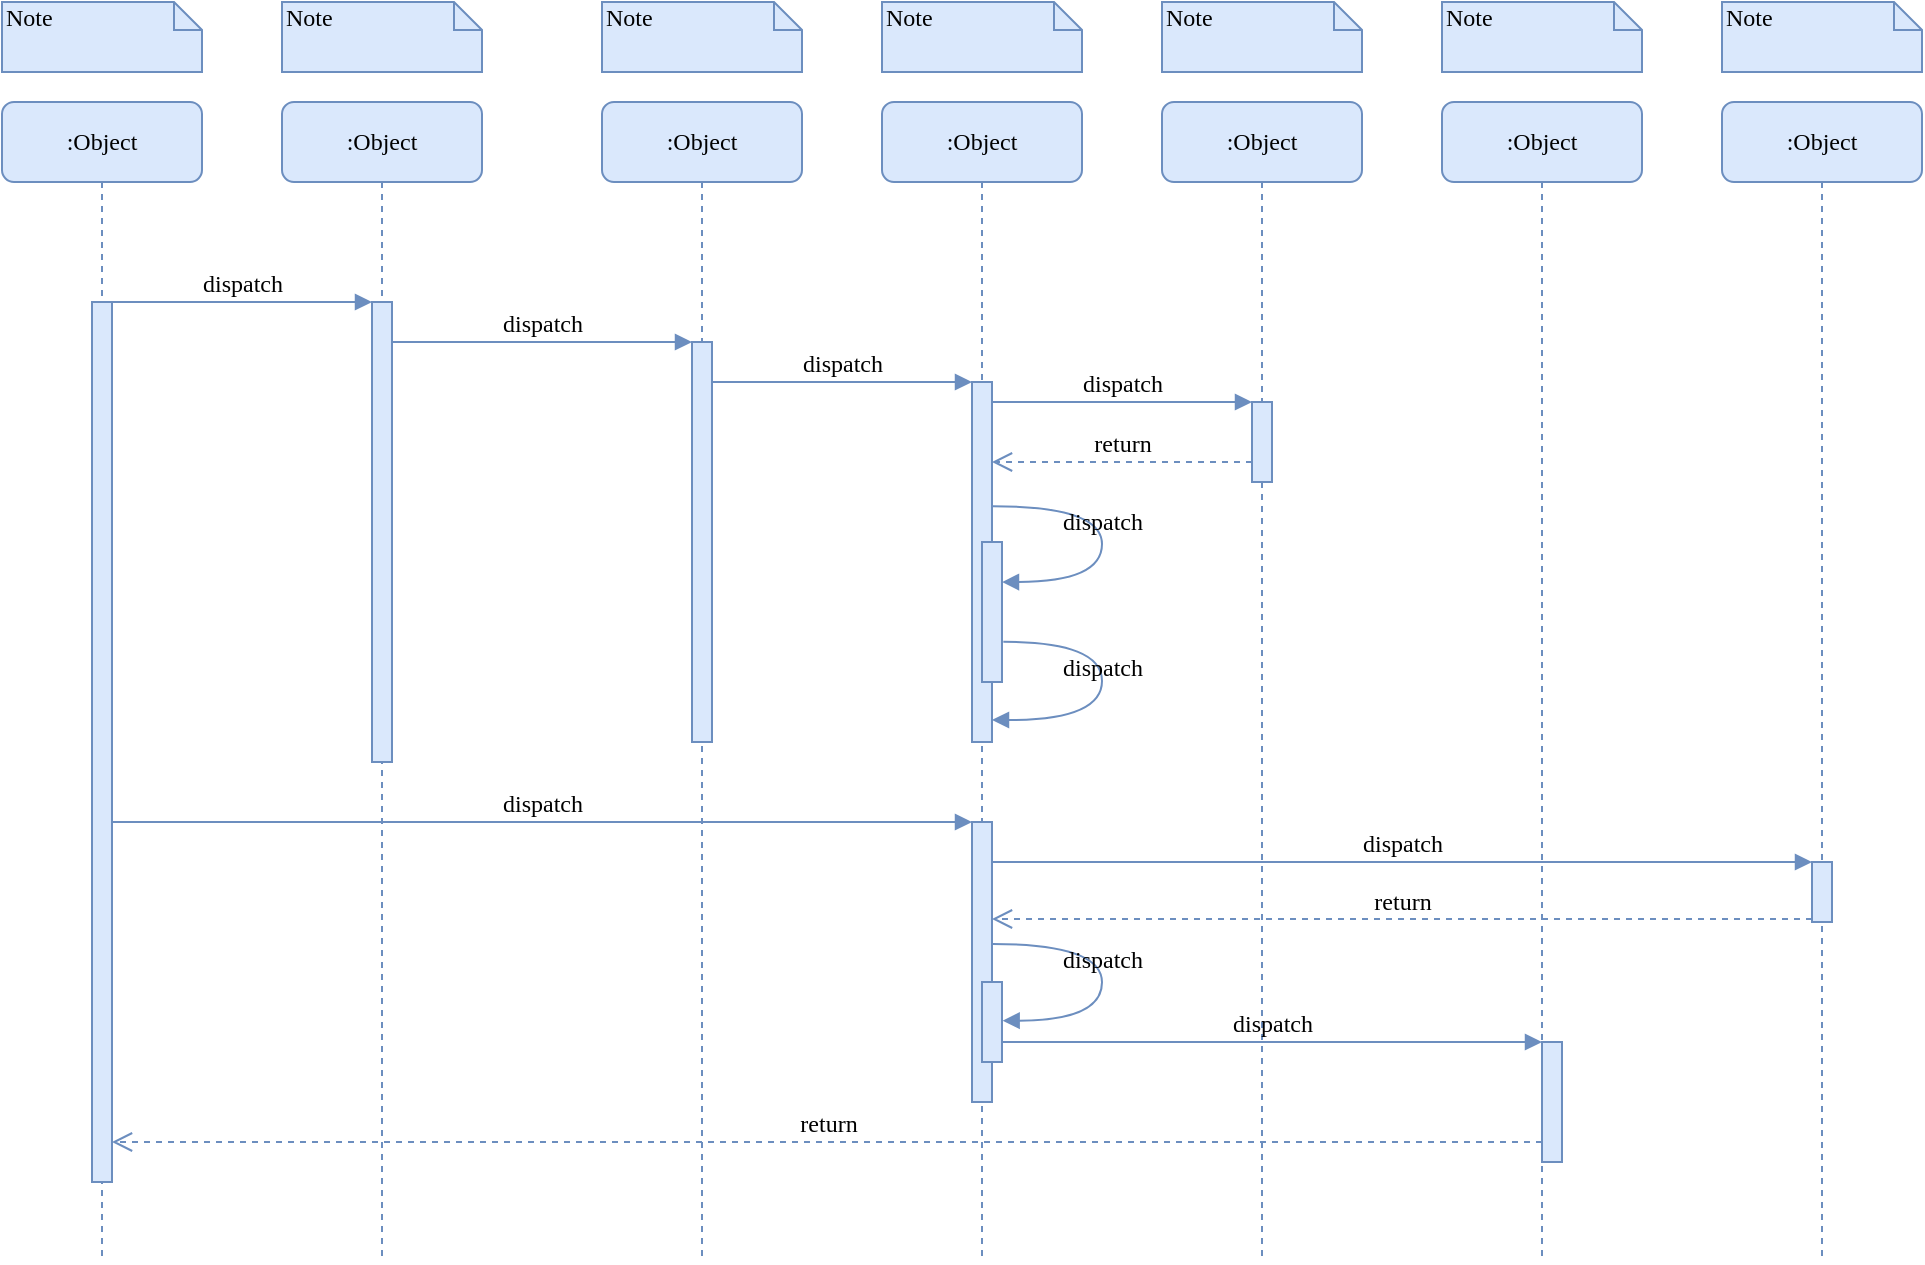 <mxfile version="14.6.13" type="github" pages="6">
  <diagram name="Plantilla" id="13e1069c-82ec-6db2-03f1-153e76fe0fe0">
    <mxGraphModel dx="1278" dy="547" grid="1" gridSize="10" guides="1" tooltips="1" connect="1" arrows="1" fold="1" page="1" pageScale="1" pageWidth="1100" pageHeight="850" background="#ffffff" math="0" shadow="0">
      <root>
        <mxCell id="0" />
        <mxCell id="1" parent="0" />
        <mxCell id="7baba1c4bc27f4b0-2" value=":Object" style="shape=umlLifeline;perimeter=lifelinePerimeter;whiteSpace=wrap;html=1;container=1;collapsible=0;recursiveResize=0;outlineConnect=0;rounded=1;shadow=0;comic=0;labelBackgroundColor=none;strokeWidth=1;fontFamily=Verdana;fontSize=12;align=center;fillColor=#dae8fc;strokeColor=#6c8ebf;" parent="1" vertex="1">
          <mxGeometry x="240" y="80" width="100" height="580" as="geometry" />
        </mxCell>
        <mxCell id="7baba1c4bc27f4b0-10" value="" style="html=1;points=[];perimeter=orthogonalPerimeter;rounded=0;shadow=0;comic=0;labelBackgroundColor=none;strokeWidth=1;fontFamily=Verdana;fontSize=12;align=center;fillColor=#dae8fc;strokeColor=#6c8ebf;" parent="7baba1c4bc27f4b0-2" vertex="1">
          <mxGeometry x="45" y="100" width="10" height="230" as="geometry" />
        </mxCell>
        <mxCell id="7baba1c4bc27f4b0-3" value=":Object" style="shape=umlLifeline;perimeter=lifelinePerimeter;whiteSpace=wrap;html=1;container=1;collapsible=0;recursiveResize=0;outlineConnect=0;rounded=1;shadow=0;comic=0;labelBackgroundColor=none;strokeWidth=1;fontFamily=Verdana;fontSize=12;align=center;fillColor=#dae8fc;strokeColor=#6c8ebf;" parent="1" vertex="1">
          <mxGeometry x="400" y="80" width="100" height="580" as="geometry" />
        </mxCell>
        <mxCell id="7baba1c4bc27f4b0-13" value="" style="html=1;points=[];perimeter=orthogonalPerimeter;rounded=0;shadow=0;comic=0;labelBackgroundColor=none;strokeWidth=1;fontFamily=Verdana;fontSize=12;align=center;fillColor=#dae8fc;strokeColor=#6c8ebf;" parent="7baba1c4bc27f4b0-3" vertex="1">
          <mxGeometry x="45" y="120" width="10" height="200" as="geometry" />
        </mxCell>
        <mxCell id="7baba1c4bc27f4b0-4" value=":Object" style="shape=umlLifeline;perimeter=lifelinePerimeter;whiteSpace=wrap;html=1;container=1;collapsible=0;recursiveResize=0;outlineConnect=0;rounded=1;shadow=0;comic=0;labelBackgroundColor=none;strokeWidth=1;fontFamily=Verdana;fontSize=12;align=center;fillColor=#dae8fc;strokeColor=#6c8ebf;" parent="1" vertex="1">
          <mxGeometry x="540" y="80" width="100" height="580" as="geometry" />
        </mxCell>
        <mxCell id="7baba1c4bc27f4b0-5" value=":Object" style="shape=umlLifeline;perimeter=lifelinePerimeter;whiteSpace=wrap;html=1;container=1;collapsible=0;recursiveResize=0;outlineConnect=0;rounded=1;shadow=0;comic=0;labelBackgroundColor=none;strokeWidth=1;fontFamily=Verdana;fontSize=12;align=center;fillColor=#dae8fc;strokeColor=#6c8ebf;" parent="1" vertex="1">
          <mxGeometry x="680" y="80" width="100" height="580" as="geometry" />
        </mxCell>
        <mxCell id="7baba1c4bc27f4b0-6" value=":Object" style="shape=umlLifeline;perimeter=lifelinePerimeter;whiteSpace=wrap;html=1;container=1;collapsible=0;recursiveResize=0;outlineConnect=0;rounded=1;shadow=0;comic=0;labelBackgroundColor=none;strokeWidth=1;fontFamily=Verdana;fontSize=12;align=center;fillColor=#dae8fc;strokeColor=#6c8ebf;" parent="1" vertex="1">
          <mxGeometry x="820" y="80" width="100" height="580" as="geometry" />
        </mxCell>
        <mxCell id="7baba1c4bc27f4b0-7" value=":Object" style="shape=umlLifeline;perimeter=lifelinePerimeter;whiteSpace=wrap;html=1;container=1;collapsible=0;recursiveResize=0;outlineConnect=0;rounded=1;shadow=0;comic=0;labelBackgroundColor=none;strokeWidth=1;fontFamily=Verdana;fontSize=12;align=center;fillColor=#dae8fc;strokeColor=#6c8ebf;" parent="1" vertex="1">
          <mxGeometry x="960" y="80" width="100" height="580" as="geometry" />
        </mxCell>
        <mxCell id="7baba1c4bc27f4b0-8" value=":Object" style="shape=umlLifeline;perimeter=lifelinePerimeter;whiteSpace=wrap;html=1;container=1;collapsible=0;recursiveResize=0;outlineConnect=0;rounded=1;shadow=0;comic=0;labelBackgroundColor=none;strokeWidth=1;fontFamily=Verdana;fontSize=12;align=center;fillColor=#dae8fc;strokeColor=#6c8ebf;" parent="1" vertex="1">
          <mxGeometry x="100" y="80" width="100" height="580" as="geometry" />
        </mxCell>
        <mxCell id="7baba1c4bc27f4b0-9" value="" style="html=1;points=[];perimeter=orthogonalPerimeter;rounded=0;shadow=0;comic=0;labelBackgroundColor=none;strokeWidth=1;fontFamily=Verdana;fontSize=12;align=center;fillColor=#dae8fc;strokeColor=#6c8ebf;" parent="7baba1c4bc27f4b0-8" vertex="1">
          <mxGeometry x="45" y="100" width="10" height="440" as="geometry" />
        </mxCell>
        <mxCell id="7baba1c4bc27f4b0-16" value="" style="html=1;points=[];perimeter=orthogonalPerimeter;rounded=0;shadow=0;comic=0;labelBackgroundColor=none;strokeWidth=1;fontFamily=Verdana;fontSize=12;align=center;fillColor=#dae8fc;strokeColor=#6c8ebf;" parent="1" vertex="1">
          <mxGeometry x="585" y="220" width="10" height="180" as="geometry" />
        </mxCell>
        <mxCell id="7baba1c4bc27f4b0-17" value="dispatch" style="html=1;verticalAlign=bottom;endArrow=block;labelBackgroundColor=none;fontFamily=Verdana;fontSize=12;edgeStyle=elbowEdgeStyle;elbow=vertical;fillColor=#dae8fc;strokeColor=#6c8ebf;" parent="1" source="7baba1c4bc27f4b0-13" target="7baba1c4bc27f4b0-16" edge="1">
          <mxGeometry relative="1" as="geometry">
            <mxPoint x="510" y="220" as="sourcePoint" />
            <Array as="points">
              <mxPoint x="460" y="220" />
            </Array>
          </mxGeometry>
        </mxCell>
        <mxCell id="7baba1c4bc27f4b0-19" value="" style="html=1;points=[];perimeter=orthogonalPerimeter;rounded=0;shadow=0;comic=0;labelBackgroundColor=none;strokeWidth=1;fontFamily=Verdana;fontSize=12;align=center;fillColor=#dae8fc;strokeColor=#6c8ebf;" parent="1" vertex="1">
          <mxGeometry x="725" y="230" width="10" height="40" as="geometry" />
        </mxCell>
        <mxCell id="7baba1c4bc27f4b0-20" value="dispatch" style="html=1;verticalAlign=bottom;endArrow=block;entryX=0;entryY=0;labelBackgroundColor=none;fontFamily=Verdana;fontSize=12;edgeStyle=elbowEdgeStyle;elbow=vertical;fillColor=#dae8fc;strokeColor=#6c8ebf;" parent="1" source="7baba1c4bc27f4b0-16" target="7baba1c4bc27f4b0-19" edge="1">
          <mxGeometry relative="1" as="geometry">
            <mxPoint x="650" y="230" as="sourcePoint" />
          </mxGeometry>
        </mxCell>
        <mxCell id="7baba1c4bc27f4b0-21" value="return" style="html=1;verticalAlign=bottom;endArrow=open;dashed=1;endSize=8;labelBackgroundColor=none;fontFamily=Verdana;fontSize=12;edgeStyle=elbowEdgeStyle;elbow=vertical;fillColor=#dae8fc;strokeColor=#6c8ebf;" parent="1" source="7baba1c4bc27f4b0-19" target="7baba1c4bc27f4b0-16" edge="1">
          <mxGeometry relative="1" as="geometry">
            <mxPoint x="650" y="306" as="targetPoint" />
            <Array as="points">
              <mxPoint x="670" y="260" />
              <mxPoint x="700" y="260" />
            </Array>
          </mxGeometry>
        </mxCell>
        <mxCell id="7baba1c4bc27f4b0-22" value="" style="html=1;points=[];perimeter=orthogonalPerimeter;rounded=0;shadow=0;comic=0;labelBackgroundColor=none;strokeWidth=1;fontFamily=Verdana;fontSize=12;align=center;fillColor=#dae8fc;strokeColor=#6c8ebf;" parent="1" vertex="1">
          <mxGeometry x="585" y="440" width="10" height="140" as="geometry" />
        </mxCell>
        <mxCell id="7baba1c4bc27f4b0-23" value="dispatch" style="html=1;verticalAlign=bottom;endArrow=block;entryX=0;entryY=0;labelBackgroundColor=none;fontFamily=Verdana;fontSize=12;fillColor=#dae8fc;strokeColor=#6c8ebf;" parent="1" source="7baba1c4bc27f4b0-9" target="7baba1c4bc27f4b0-22" edge="1">
          <mxGeometry relative="1" as="geometry">
            <mxPoint x="510" y="420" as="sourcePoint" />
          </mxGeometry>
        </mxCell>
        <mxCell id="7baba1c4bc27f4b0-25" value="" style="html=1;points=[];perimeter=orthogonalPerimeter;rounded=0;shadow=0;comic=0;labelBackgroundColor=none;strokeColor=#6c8ebf;strokeWidth=1;fillColor=#dae8fc;fontFamily=Verdana;fontSize=12;align=center;" parent="1" vertex="1">
          <mxGeometry x="1005" y="460" width="10" height="30" as="geometry" />
        </mxCell>
        <mxCell id="7baba1c4bc27f4b0-26" value="dispatch" style="html=1;verticalAlign=bottom;endArrow=block;entryX=0;entryY=0;labelBackgroundColor=none;fontFamily=Verdana;fontSize=12;fillColor=#dae8fc;strokeColor=#6c8ebf;" parent="1" source="7baba1c4bc27f4b0-22" target="7baba1c4bc27f4b0-25" edge="1">
          <mxGeometry relative="1" as="geometry">
            <mxPoint x="930" y="340" as="sourcePoint" />
          </mxGeometry>
        </mxCell>
        <mxCell id="7baba1c4bc27f4b0-27" value="return" style="html=1;verticalAlign=bottom;endArrow=open;dashed=1;endSize=8;exitX=0;exitY=0.95;labelBackgroundColor=none;fontFamily=Verdana;fontSize=12;fillColor=#dae8fc;strokeColor=#6c8ebf;" parent="1" source="7baba1c4bc27f4b0-25" target="7baba1c4bc27f4b0-22" edge="1">
          <mxGeometry relative="1" as="geometry">
            <mxPoint x="930" y="416" as="targetPoint" />
          </mxGeometry>
        </mxCell>
        <mxCell id="7baba1c4bc27f4b0-28" value="" style="html=1;points=[];perimeter=orthogonalPerimeter;rounded=0;shadow=0;comic=0;labelBackgroundColor=none;strokeWidth=1;fontFamily=Verdana;fontSize=12;align=center;fillColor=#dae8fc;strokeColor=#6c8ebf;" parent="1" vertex="1">
          <mxGeometry x="870" y="550" width="10" height="60" as="geometry" />
        </mxCell>
        <mxCell id="7baba1c4bc27f4b0-29" value="dispatch" style="html=1;verticalAlign=bottom;endArrow=block;entryX=0;entryY=0;labelBackgroundColor=none;fontFamily=Verdana;fontSize=12;edgeStyle=elbowEdgeStyle;elbow=vertical;fillColor=#dae8fc;strokeColor=#6c8ebf;" parent="1" source="7baba1c4bc27f4b0-37" target="7baba1c4bc27f4b0-28" edge="1">
          <mxGeometry relative="1" as="geometry">
            <mxPoint x="800" y="550" as="sourcePoint" />
          </mxGeometry>
        </mxCell>
        <mxCell id="7baba1c4bc27f4b0-30" value="return" style="html=1;verticalAlign=bottom;endArrow=open;dashed=1;endSize=8;labelBackgroundColor=none;fontFamily=Verdana;fontSize=12;edgeStyle=elbowEdgeStyle;elbow=vertical;fillColor=#dae8fc;strokeColor=#6c8ebf;" parent="1" source="7baba1c4bc27f4b0-28" target="7baba1c4bc27f4b0-9" edge="1">
          <mxGeometry relative="1" as="geometry">
            <mxPoint x="800" y="626" as="targetPoint" />
            <Array as="points">
              <mxPoint x="570" y="600" />
            </Array>
          </mxGeometry>
        </mxCell>
        <mxCell id="7baba1c4bc27f4b0-11" value="dispatch" style="html=1;verticalAlign=bottom;endArrow=block;entryX=0;entryY=0;labelBackgroundColor=none;fontFamily=Verdana;fontSize=12;edgeStyle=elbowEdgeStyle;elbow=vertical;fillColor=#dae8fc;strokeColor=#6c8ebf;" parent="1" source="7baba1c4bc27f4b0-9" target="7baba1c4bc27f4b0-10" edge="1">
          <mxGeometry relative="1" as="geometry">
            <mxPoint x="220" y="190" as="sourcePoint" />
          </mxGeometry>
        </mxCell>
        <mxCell id="7baba1c4bc27f4b0-14" value="dispatch" style="html=1;verticalAlign=bottom;endArrow=block;entryX=0;entryY=0;labelBackgroundColor=none;fontFamily=Verdana;fontSize=12;edgeStyle=elbowEdgeStyle;elbow=vertical;fillColor=#dae8fc;strokeColor=#6c8ebf;" parent="1" source="7baba1c4bc27f4b0-10" target="7baba1c4bc27f4b0-13" edge="1">
          <mxGeometry relative="1" as="geometry">
            <mxPoint x="370" y="200" as="sourcePoint" />
          </mxGeometry>
        </mxCell>
        <mxCell id="7baba1c4bc27f4b0-34" value="" style="html=1;points=[];perimeter=orthogonalPerimeter;rounded=0;shadow=0;comic=0;labelBackgroundColor=none;strokeWidth=1;fontFamily=Verdana;fontSize=12;align=center;fillColor=#dae8fc;strokeColor=#6c8ebf;" parent="1" vertex="1">
          <mxGeometry x="590" y="300" width="10" height="70" as="geometry" />
        </mxCell>
        <mxCell id="7baba1c4bc27f4b0-35" value="dispatch" style="html=1;verticalAlign=bottom;endArrow=block;labelBackgroundColor=none;fontFamily=Verdana;fontSize=12;elbow=vertical;edgeStyle=orthogonalEdgeStyle;curved=1;entryX=1;entryY=0.286;entryPerimeter=0;exitX=1.038;exitY=0.345;exitPerimeter=0;fillColor=#dae8fc;strokeColor=#6c8ebf;" parent="1" source="7baba1c4bc27f4b0-16" target="7baba1c4bc27f4b0-34" edge="1">
          <mxGeometry relative="1" as="geometry">
            <mxPoint x="465" y="230" as="sourcePoint" />
            <mxPoint x="595" y="230" as="targetPoint" />
            <Array as="points">
              <mxPoint x="650" y="282" />
              <mxPoint x="650" y="320" />
            </Array>
          </mxGeometry>
        </mxCell>
        <mxCell id="7baba1c4bc27f4b0-36" value="dispatch" style="html=1;verticalAlign=bottom;endArrow=block;labelBackgroundColor=none;fontFamily=Verdana;fontSize=12;elbow=vertical;edgeStyle=orthogonalEdgeStyle;curved=1;exitX=1.066;exitY=0.713;exitPerimeter=0;fillColor=#dae8fc;strokeColor=#6c8ebf;" parent="1" source="7baba1c4bc27f4b0-34" edge="1">
          <mxGeometry relative="1" as="geometry">
            <mxPoint x="610.333" y="350" as="sourcePoint" />
            <mxPoint x="595" y="389" as="targetPoint" />
            <Array as="points">
              <mxPoint x="650" y="350" />
              <mxPoint x="650" y="389" />
            </Array>
          </mxGeometry>
        </mxCell>
        <mxCell id="7baba1c4bc27f4b0-37" value="" style="html=1;points=[];perimeter=orthogonalPerimeter;rounded=0;shadow=0;comic=0;labelBackgroundColor=none;strokeWidth=1;fontFamily=Verdana;fontSize=12;align=center;fillColor=#dae8fc;strokeColor=#6c8ebf;" parent="1" vertex="1">
          <mxGeometry x="590" y="520" width="10" height="40" as="geometry" />
        </mxCell>
        <mxCell id="7baba1c4bc27f4b0-39" value="dispatch" style="html=1;verticalAlign=bottom;endArrow=block;labelBackgroundColor=none;fontFamily=Verdana;fontSize=12;elbow=vertical;edgeStyle=orthogonalEdgeStyle;curved=1;entryX=1;entryY=0.286;entryPerimeter=0;exitX=1.038;exitY=0.345;exitPerimeter=0;fillColor=#dae8fc;strokeColor=#6c8ebf;" parent="1" edge="1">
          <mxGeometry relative="1" as="geometry">
            <mxPoint x="595.333" y="501" as="sourcePoint" />
            <mxPoint x="600.333" y="539.333" as="targetPoint" />
            <Array as="points">
              <mxPoint x="650" y="501" />
              <mxPoint x="650" y="539" />
            </Array>
          </mxGeometry>
        </mxCell>
        <mxCell id="7baba1c4bc27f4b0-40" value="Note" style="shape=note;whiteSpace=wrap;html=1;size=14;verticalAlign=top;align=left;spacingTop=-6;rounded=0;shadow=0;comic=0;labelBackgroundColor=none;strokeWidth=1;fontFamily=Verdana;fontSize=12;fillColor=#dae8fc;strokeColor=#6c8ebf;" parent="1" vertex="1">
          <mxGeometry x="100" y="30" width="100" height="35" as="geometry" />
        </mxCell>
        <mxCell id="7baba1c4bc27f4b0-41" value="Note" style="shape=note;whiteSpace=wrap;html=1;size=14;verticalAlign=top;align=left;spacingTop=-6;rounded=0;shadow=0;comic=0;labelBackgroundColor=none;strokeWidth=1;fontFamily=Verdana;fontSize=12;fillColor=#dae8fc;strokeColor=#6c8ebf;" parent="1" vertex="1">
          <mxGeometry x="240" y="30" width="100" height="35" as="geometry" />
        </mxCell>
        <mxCell id="7baba1c4bc27f4b0-42" value="Note" style="shape=note;whiteSpace=wrap;html=1;size=14;verticalAlign=top;align=left;spacingTop=-6;rounded=0;shadow=0;comic=0;labelBackgroundColor=none;strokeWidth=1;fontFamily=Verdana;fontSize=12;fillColor=#dae8fc;strokeColor=#6c8ebf;" parent="1" vertex="1">
          <mxGeometry x="400" y="30" width="100" height="35" as="geometry" />
        </mxCell>
        <mxCell id="7baba1c4bc27f4b0-43" value="Note" style="shape=note;whiteSpace=wrap;html=1;size=14;verticalAlign=top;align=left;spacingTop=-6;rounded=0;shadow=0;comic=0;labelBackgroundColor=none;strokeWidth=1;fontFamily=Verdana;fontSize=12;fillColor=#dae8fc;strokeColor=#6c8ebf;" parent="1" vertex="1">
          <mxGeometry x="540" y="30" width="100" height="35" as="geometry" />
        </mxCell>
        <mxCell id="7baba1c4bc27f4b0-44" value="Note" style="shape=note;whiteSpace=wrap;html=1;size=14;verticalAlign=top;align=left;spacingTop=-6;rounded=0;shadow=0;comic=0;labelBackgroundColor=none;strokeWidth=1;fontFamily=Verdana;fontSize=12;fillColor=#dae8fc;strokeColor=#6c8ebf;" parent="1" vertex="1">
          <mxGeometry x="680" y="30" width="100" height="35" as="geometry" />
        </mxCell>
        <mxCell id="7baba1c4bc27f4b0-45" value="Note" style="shape=note;whiteSpace=wrap;html=1;size=14;verticalAlign=top;align=left;spacingTop=-6;rounded=0;shadow=0;comic=0;labelBackgroundColor=none;strokeWidth=1;fontFamily=Verdana;fontSize=12;fillColor=#dae8fc;strokeColor=#6c8ebf;" parent="1" vertex="1">
          <mxGeometry x="820" y="30" width="100" height="35" as="geometry" />
        </mxCell>
        <mxCell id="7baba1c4bc27f4b0-46" value="Note" style="shape=note;whiteSpace=wrap;html=1;size=14;verticalAlign=top;align=left;spacingTop=-6;rounded=0;shadow=0;comic=0;labelBackgroundColor=none;strokeWidth=1;fontFamily=Verdana;fontSize=12;fillColor=#dae8fc;strokeColor=#6c8ebf;" parent="1" vertex="1">
          <mxGeometry x="960" y="30" width="100" height="35" as="geometry" />
        </mxCell>
      </root>
    </mxGraphModel>
  </diagram>
  <diagram id="ce96vKwngloAwQ1dZxl3" name="Inicio de sesión">
    <mxGraphModel dx="1278" dy="547" grid="1" gridSize="10" guides="1" tooltips="1" connect="1" arrows="1" fold="1" page="1" pageScale="1" pageWidth="1000" pageHeight="1169" math="0" shadow="0">
      <root>
        <mxCell id="atkecwbkBqlZnpO5Pbow-0" />
        <mxCell id="atkecwbkBqlZnpO5Pbow-1" parent="atkecwbkBqlZnpO5Pbow-0" />
        <mxCell id="NpIZHxSUPUn8s1t4g-vy-0" value="" style="shape=umlLifeline;participant=umlActor;perimeter=lifelinePerimeter;whiteSpace=wrap;html=1;container=1;collapsible=0;recursiveResize=0;verticalAlign=top;spacingTop=36;outlineConnect=0;fillColor=#dae8fc;strokeColor=#6c8ebf;" parent="atkecwbkBqlZnpO5Pbow-1" vertex="1">
          <mxGeometry x="90" y="80" width="20" height="400" as="geometry" />
        </mxCell>
        <mxCell id="NpIZHxSUPUn8s1t4g-vy-1" value="" style="html=1;points=[];perimeter=orthogonalPerimeter;fillColor=#dae8fc;strokeColor=#6c8ebf;" parent="NpIZHxSUPUn8s1t4g-vy-0" vertex="1">
          <mxGeometry x="5" y="70" width="10" height="330" as="geometry" />
        </mxCell>
        <mxCell id="U_TjV-nP07pWhMO7ot_1-0" value=": Interfaz" style="shape=umlLifeline;perimeter=lifelinePerimeter;whiteSpace=wrap;html=1;container=1;collapsible=0;recursiveResize=0;outlineConnect=0;fillColor=#dae8fc;strokeColor=#6c8ebf;" parent="atkecwbkBqlZnpO5Pbow-1" vertex="1">
          <mxGeometry x="240" y="80" width="100" height="400" as="geometry" />
        </mxCell>
        <mxCell id="U_TjV-nP07pWhMO7ot_1-1" value="" style="rounded=0;whiteSpace=wrap;html=1;strokeColor=none;" parent="atkecwbkBqlZnpO5Pbow-1" vertex="1">
          <mxGeometry x="65" y="120" width="70" height="20" as="geometry" />
        </mxCell>
        <mxCell id="NpIZHxSUPUn8s1t4g-vy-2" value="Auditor" style="text;html=1;align=center;verticalAlign=middle;whiteSpace=wrap;rounded=0;" parent="atkecwbkBqlZnpO5Pbow-1" vertex="1">
          <mxGeometry x="80" y="120" width="40" height="20" as="geometry" />
        </mxCell>
        <mxCell id="U_TjV-nP07pWhMO7ot_1-2" value=": Sistema" style="shape=umlLifeline;perimeter=lifelinePerimeter;whiteSpace=wrap;html=1;container=1;collapsible=0;recursiveResize=0;outlineConnect=0;fillColor=#dae8fc;strokeColor=#6c8ebf;" parent="atkecwbkBqlZnpO5Pbow-1" vertex="1">
          <mxGeometry x="500" y="80" width="100" height="400" as="geometry" />
        </mxCell>
        <mxCell id="U_TjV-nP07pWhMO7ot_1-5" value="" style="html=1;points=[];perimeter=orthogonalPerimeter;fillColor=#dae8fc;strokeColor=#6c8ebf;" parent="U_TjV-nP07pWhMO7ot_1-2" vertex="1">
          <mxGeometry x="45" y="125" width="10" height="115" as="geometry" />
        </mxCell>
        <mxCell id="U_TjV-nP07pWhMO7ot_1-3" value=": SGBD" style="shape=umlLifeline;perimeter=lifelinePerimeter;whiteSpace=wrap;html=1;container=1;collapsible=0;recursiveResize=0;outlineConnect=0;fillColor=#dae8fc;strokeColor=#6c8ebf;" parent="atkecwbkBqlZnpO5Pbow-1" vertex="1">
          <mxGeometry x="810" y="80" width="100" height="400" as="geometry" />
        </mxCell>
        <mxCell id="U_TjV-nP07pWhMO7ot_1-6" value="" style="html=1;points=[];perimeter=orthogonalPerimeter;fillColor=#dae8fc;strokeColor=#6c8ebf;" parent="U_TjV-nP07pWhMO7ot_1-3" vertex="1">
          <mxGeometry x="45" y="153.75" width="10" height="57.5" as="geometry" />
        </mxCell>
        <mxCell id="U_TjV-nP07pWhMO7ot_1-4" value="" style="html=1;points=[];perimeter=orthogonalPerimeter;fillColor=#dae8fc;strokeColor=#6c8ebf;" parent="atkecwbkBqlZnpO5Pbow-1" vertex="1">
          <mxGeometry x="285" y="170" width="10" height="210" as="geometry" />
        </mxCell>
        <mxCell id="tGmUgj7P646PKe-1eYer-0" value="1: iniciarSesión" style="html=1;verticalAlign=bottom;endArrow=block;labelBackgroundColor=none;fontFamily=Verdana;fontSize=8;edgeStyle=elbowEdgeStyle;elbow=vertical;entryX=-0.061;entryY=0.004;entryDx=0;entryDy=0;entryPerimeter=0;fillColor=#dae8fc;strokeColor=#6c8ebf;" parent="atkecwbkBqlZnpO5Pbow-1" target="U_TjV-nP07pWhMO7ot_1-4" edge="1">
          <mxGeometry relative="1" as="geometry">
            <mxPoint x="106" y="171" as="sourcePoint" />
            <mxPoint x="285" y="180" as="targetPoint" />
            <Array as="points">
              <mxPoint x="170" y="171" />
            </Array>
          </mxGeometry>
        </mxCell>
        <mxCell id="-nbamvFyIpkH7UjUAcIP-0" value="&lt;div style=&quot;font-size: 8px;&quot;&gt;1.1: EnviarCredenciales&lt;/div&gt;&lt;div style=&quot;font-size: 8px;&quot;&gt;(email, contraseña)&lt;br style=&quot;font-size: 8px;&quot;&gt;&lt;/div&gt;" style="html=1;verticalAlign=bottom;endArrow=block;labelBackgroundColor=none;fontFamily=Verdana;fontSize=8;edgeStyle=elbowEdgeStyle;elbow=vertical;entryX=-0.014;entryY=0.01;entryDx=0;entryDy=0;entryPerimeter=0;exitX=0.978;exitY=0.17;exitDx=0;exitDy=0;exitPerimeter=0;fillColor=#dae8fc;strokeColor=#6c8ebf;" parent="atkecwbkBqlZnpO5Pbow-1" source="U_TjV-nP07pWhMO7ot_1-4" target="U_TjV-nP07pWhMO7ot_1-5" edge="1">
          <mxGeometry relative="1" as="geometry">
            <mxPoint x="240" y="206" as="sourcePoint" />
            <mxPoint x="399" y="204" as="targetPoint" />
          </mxGeometry>
        </mxCell>
        <mxCell id="-nbamvFyIpkH7UjUAcIP-1" value="&lt;div style=&quot;font-size: 8px;&quot;&gt;&lt;font style=&quot;font-size: 8px;&quot;&gt;1.1.1: comprobarCredenciales&lt;/font&gt;&lt;/div&gt;&lt;div style=&quot;font-size: 8px;&quot;&gt;&lt;font style=&quot;font-size: 8px;&quot;&gt;(email, contraseña):boolean&lt;br style=&quot;font-size: 8px;&quot;&gt;&lt;/font&gt;&lt;/div&gt;" style="html=1;verticalAlign=bottom;endArrow=block;labelBackgroundColor=none;fontFamily=Verdana;fontSize=8;edgeStyle=elbowEdgeStyle;elbow=vertical;entryX=0.057;entryY=0.109;entryDx=0;entryDy=0;entryPerimeter=0;exitX=0.895;exitY=0.295;exitDx=0;exitDy=0;exitPerimeter=0;fillColor=#dae8fc;strokeColor=#6c8ebf;" parent="atkecwbkBqlZnpO5Pbow-1" source="U_TjV-nP07pWhMO7ot_1-5" target="U_TjV-nP07pWhMO7ot_1-6" edge="1">
          <mxGeometry relative="1" as="geometry">
            <mxPoint x="560" y="240" as="sourcePoint" />
            <mxPoint x="555" y="235" as="targetPoint" />
          </mxGeometry>
        </mxCell>
        <mxCell id="XKYfvoJv8917Pe6KQgpl-1" value="1.1.2: TRUE" style="html=1;verticalAlign=bottom;endArrow=open;dashed=1;endSize=8;fontSize=8;entryX=1.167;entryY=0.742;entryDx=0;entryDy=0;entryPerimeter=0;exitX=0.033;exitY=1.001;exitDx=0;exitDy=0;exitPerimeter=0;fillColor=#dae8fc;strokeColor=#6c8ebf;" parent="atkecwbkBqlZnpO5Pbow-1" source="U_TjV-nP07pWhMO7ot_1-6" target="U_TjV-nP07pWhMO7ot_1-5" edge="1">
          <mxGeometry relative="1" as="geometry">
            <mxPoint x="520" y="290" as="sourcePoint" />
            <mxPoint x="440" y="290" as="targetPoint" />
          </mxGeometry>
        </mxCell>
        <mxCell id="XKYfvoJv8917Pe6KQgpl-2" value="1.1.3: RedirectPaginaPrincipal" style="html=1;verticalAlign=bottom;endArrow=open;dashed=1;endSize=8;fontSize=8;exitX=0.067;exitY=0.997;exitDx=0;exitDy=0;exitPerimeter=0;fillColor=#dae8fc;strokeColor=#6c8ebf;" parent="atkecwbkBqlZnpO5Pbow-1" source="U_TjV-nP07pWhMO7ot_1-5" edge="1">
          <mxGeometry relative="1" as="geometry">
            <mxPoint x="393.66" y="320.978" as="sourcePoint" />
            <mxPoint x="300" y="320" as="targetPoint" />
          </mxGeometry>
        </mxCell>
        <mxCell id="XKYfvoJv8917Pe6KQgpl-3" value="1.1.4: mostrarPaginaPrincipal" style="html=1;verticalAlign=bottom;endArrow=open;dashed=1;endSize=8;fontSize=8;entryX=1.1;entryY=0.697;entryDx=0;entryDy=0;entryPerimeter=0;exitX=0.033;exitY=0.995;exitDx=0;exitDy=0;exitPerimeter=0;fillColor=#dae8fc;strokeColor=#6c8ebf;" parent="atkecwbkBqlZnpO5Pbow-1" source="U_TjV-nP07pWhMO7ot_1-4" target="NpIZHxSUPUn8s1t4g-vy-1" edge="1">
          <mxGeometry relative="1" as="geometry">
            <mxPoint x="230.67" y="380.005" as="sourcePoint" />
            <mxPoint x="80.0" y="380.35" as="targetPoint" />
          </mxGeometry>
        </mxCell>
        <mxCell id="XKYfvoJv8917Pe6KQgpl-4" value="El auditor accede a la aplicación introduciendo unas credenciales correctas" style="shape=note2;boundedLbl=1;whiteSpace=wrap;html=1;size=19;verticalAlign=top;align=center;fontSize=8;fillColor=#dae8fc;strokeColor=#6c8ebf;" parent="atkecwbkBqlZnpO5Pbow-1" vertex="1">
          <mxGeometry x="800" y="400" width="120" height="80" as="geometry" />
        </mxCell>
      </root>
    </mxGraphModel>
  </diagram>
  <diagram id="HKtAwv6uDy5wmCNv4exS" name="Crear auditoría">
    <mxGraphModel dx="1278" dy="547" grid="1" gridSize="10" guides="1" tooltips="1" connect="1" arrows="1" fold="1" page="1" pageScale="1" pageWidth="1000" pageHeight="1169" math="0" shadow="0">
      <root>
        <mxCell id="Ex-kThplXqhPvJWN1-xa-0" />
        <mxCell id="Ex-kThplXqhPvJWN1-xa-1" parent="Ex-kThplXqhPvJWN1-xa-0" />
        <mxCell id="Ex-kThplXqhPvJWN1-xa-2" value="" style="shape=umlLifeline;participant=umlActor;perimeter=lifelinePerimeter;whiteSpace=wrap;html=1;container=1;collapsible=0;recursiveResize=0;verticalAlign=top;spacingTop=36;outlineConnect=0;fillColor=#dae8fc;strokeColor=#6c8ebf;" parent="Ex-kThplXqhPvJWN1-xa-1" vertex="1">
          <mxGeometry x="90" y="80" width="20" height="400" as="geometry" />
        </mxCell>
        <mxCell id="Ex-kThplXqhPvJWN1-xa-3" value="" style="html=1;points=[];perimeter=orthogonalPerimeter;fillColor=#dae8fc;strokeColor=#6c8ebf;" parent="Ex-kThplXqhPvJWN1-xa-2" vertex="1">
          <mxGeometry x="5" y="70" width="10" height="330" as="geometry" />
        </mxCell>
        <mxCell id="Ex-kThplXqhPvJWN1-xa-4" value=": Interfaz" style="shape=umlLifeline;perimeter=lifelinePerimeter;whiteSpace=wrap;html=1;container=1;collapsible=0;recursiveResize=0;outlineConnect=0;fillColor=#dae8fc;strokeColor=#6c8ebf;" parent="Ex-kThplXqhPvJWN1-xa-1" vertex="1">
          <mxGeometry x="228" y="80" width="100" height="400" as="geometry" />
        </mxCell>
        <mxCell id="Ex-kThplXqhPvJWN1-xa-5" value="" style="rounded=0;whiteSpace=wrap;html=1;strokeColor=none;" parent="Ex-kThplXqhPvJWN1-xa-1" vertex="1">
          <mxGeometry x="65" y="120" width="70" height="20" as="geometry" />
        </mxCell>
        <mxCell id="Ex-kThplXqhPvJWN1-xa-6" value="Auditor" style="text;html=1;strokeColor=none;fillColor=none;align=center;verticalAlign=middle;whiteSpace=wrap;rounded=0;" parent="Ex-kThplXqhPvJWN1-xa-1" vertex="1">
          <mxGeometry x="80" y="120" width="40" height="20" as="geometry" />
        </mxCell>
        <mxCell id="Ex-kThplXqhPvJWN1-xa-7" value=": Sistema" style="shape=umlLifeline;perimeter=lifelinePerimeter;whiteSpace=wrap;html=1;container=1;collapsible=0;recursiveResize=0;outlineConnect=0;fillColor=#dae8fc;strokeColor=#6c8ebf;" parent="Ex-kThplXqhPvJWN1-xa-1" vertex="1">
          <mxGeometry x="500" y="80" width="100" height="400" as="geometry" />
        </mxCell>
        <mxCell id="Ex-kThplXqhPvJWN1-xa-8" value="" style="html=1;points=[];perimeter=orthogonalPerimeter;fillColor=#dae8fc;strokeColor=#6c8ebf;" parent="Ex-kThplXqhPvJWN1-xa-7" vertex="1">
          <mxGeometry x="45" y="125" width="10" height="115" as="geometry" />
        </mxCell>
        <mxCell id="Ex-kThplXqhPvJWN1-xa-9" value=": SGBD" style="shape=umlLifeline;perimeter=lifelinePerimeter;whiteSpace=wrap;html=1;container=1;collapsible=0;recursiveResize=0;outlineConnect=0;fillColor=#dae8fc;strokeColor=#6c8ebf;" parent="Ex-kThplXqhPvJWN1-xa-1" vertex="1">
          <mxGeometry x="810" y="80" width="110" height="400" as="geometry" />
        </mxCell>
        <mxCell id="Ex-kThplXqhPvJWN1-xa-10" value="" style="html=1;points=[];perimeter=orthogonalPerimeter;fillColor=#dae8fc;strokeColor=#6c8ebf;" parent="Ex-kThplXqhPvJWN1-xa-9" vertex="1">
          <mxGeometry x="50" y="153.75" width="10" height="57.5" as="geometry" />
        </mxCell>
        <mxCell id="Ex-kThplXqhPvJWN1-xa-18" value="&lt;div align=&quot;center&quot;&gt;El auditor deberá introducir nombre, versión y alcance de la auditoría, con posibilidad de añadir las limitaciones de esta y, a continuación, se le mostrará al usuario una página para empezar a insertar los datos en esa auditoría&lt;br&gt;&lt;/div&gt;" style="shape=note2;boundedLbl=1;whiteSpace=wrap;html=1;size=13;verticalAlign=top;align=center;fontSize=8;fillColor=#dae8fc;strokeColor=#6c8ebf;" parent="Ex-kThplXqhPvJWN1-xa-9" vertex="1">
          <mxGeometry x="-10" y="290" width="120" height="110" as="geometry" />
        </mxCell>
        <mxCell id="Ex-kThplXqhPvJWN1-xa-11" value="" style="html=1;points=[];perimeter=orthogonalPerimeter;fillColor=#dae8fc;strokeColor=#6c8ebf;" parent="Ex-kThplXqhPvJWN1-xa-1" vertex="1">
          <mxGeometry x="273" y="170" width="10" height="210" as="geometry" />
        </mxCell>
        <mxCell id="Ex-kThplXqhPvJWN1-xa-12" value="1: nuevaAuditoría" style="html=1;verticalAlign=bottom;endArrow=block;labelBackgroundColor=none;fontFamily=Verdana;fontSize=8;edgeStyle=elbowEdgeStyle;elbow=vertical;entryX=-0.061;entryY=0.004;entryDx=0;entryDy=0;entryPerimeter=0;" parent="Ex-kThplXqhPvJWN1-xa-1" target="Ex-kThplXqhPvJWN1-xa-11" edge="1">
          <mxGeometry relative="1" as="geometry">
            <mxPoint x="106.0" y="171" as="sourcePoint" />
            <mxPoint x="285" y="180" as="targetPoint" />
            <Array as="points">
              <mxPoint x="170" y="171" />
            </Array>
          </mxGeometry>
        </mxCell>
        <mxCell id="Ex-kThplXqhPvJWN1-xa-13" value="&lt;div style=&quot;font-size: 8px&quot;&gt;1.1: introducirDatos(name, version, scope, limitations)&lt;br style=&quot;font-size: 8px&quot;&gt;&lt;/div&gt;" style="html=1;verticalAlign=bottom;endArrow=block;labelBackgroundColor=none;fontFamily=Verdana;fontSize=8;edgeStyle=elbowEdgeStyle;elbow=vertical;entryX=-0.014;entryY=0.01;entryDx=0;entryDy=0;entryPerimeter=0;exitX=0.978;exitY=0.17;exitDx=0;exitDy=0;exitPerimeter=0;" parent="Ex-kThplXqhPvJWN1-xa-1" source="Ex-kThplXqhPvJWN1-xa-11" target="Ex-kThplXqhPvJWN1-xa-8" edge="1">
          <mxGeometry relative="1" as="geometry">
            <mxPoint x="240" y="206" as="sourcePoint" />
            <mxPoint x="399" y="204" as="targetPoint" />
          </mxGeometry>
        </mxCell>
        <mxCell id="Ex-kThplXqhPvJWN1-xa-14" value="&lt;div style=&quot;font-size: 8px&quot;&gt;1.1.1: introducirDatos&lt;/div&gt;&lt;div style=&quot;font-size: 8px&quot;&gt;(name, start, version, scope, limitations, user): boolean&lt;br style=&quot;font-size: 8px&quot;&gt;&lt;/div&gt;" style="html=1;verticalAlign=bottom;endArrow=block;labelBackgroundColor=none;fontFamily=Verdana;fontSize=8;edgeStyle=elbowEdgeStyle;elbow=vertical;entryX=-0.019;entryY=0.1;entryDx=0;entryDy=0;entryPerimeter=0;exitX=0.981;exitY=0.3;exitDx=0;exitDy=0;exitPerimeter=0;" parent="Ex-kThplXqhPvJWN1-xa-1" source="Ex-kThplXqhPvJWN1-xa-8" target="Ex-kThplXqhPvJWN1-xa-10" edge="1">
          <mxGeometry relative="1" as="geometry">
            <mxPoint x="560" y="240" as="sourcePoint" />
            <mxPoint x="555" y="235" as="targetPoint" />
          </mxGeometry>
        </mxCell>
        <mxCell id="Ex-kThplXqhPvJWN1-xa-15" value="1.1.2: TRUE" style="html=1;verticalAlign=bottom;endArrow=open;dashed=1;endSize=8;fontSize=8;entryX=1.167;entryY=0.742;entryDx=0;entryDy=0;entryPerimeter=0;exitX=0.033;exitY=1.001;exitDx=0;exitDy=0;exitPerimeter=0;" parent="Ex-kThplXqhPvJWN1-xa-1" source="Ex-kThplXqhPvJWN1-xa-10" target="Ex-kThplXqhPvJWN1-xa-8" edge="1">
          <mxGeometry relative="1" as="geometry">
            <mxPoint x="520" y="290" as="sourcePoint" />
            <mxPoint x="440" y="290" as="targetPoint" />
          </mxGeometry>
        </mxCell>
        <mxCell id="Ex-kThplXqhPvJWN1-xa-16" value="1.1.3: crearAuditoría(name, start, version, scope, limitations, user)" style="html=1;verticalAlign=bottom;endArrow=open;dashed=1;endSize=8;fontSize=8;exitX=0.067;exitY=0.997;exitDx=0;exitDy=0;exitPerimeter=0;entryX=0.943;entryY=0.718;entryDx=0;entryDy=0;entryPerimeter=0;" parent="Ex-kThplXqhPvJWN1-xa-1" source="Ex-kThplXqhPvJWN1-xa-8" target="Ex-kThplXqhPvJWN1-xa-11" edge="1">
          <mxGeometry relative="1" as="geometry">
            <mxPoint x="393.66" y="320.978" as="sourcePoint" />
            <mxPoint x="300" y="320" as="targetPoint" />
          </mxGeometry>
        </mxCell>
        <mxCell id="Ex-kThplXqhPvJWN1-xa-17" value="1.1.4: mostrarPaginaAuditoria" style="html=1;verticalAlign=bottom;endArrow=open;dashed=1;endSize=8;fontSize=8;entryX=1.1;entryY=0.697;entryDx=0;entryDy=0;entryPerimeter=0;exitX=0.033;exitY=0.995;exitDx=0;exitDy=0;exitPerimeter=0;" parent="Ex-kThplXqhPvJWN1-xa-1" source="Ex-kThplXqhPvJWN1-xa-11" target="Ex-kThplXqhPvJWN1-xa-3" edge="1">
          <mxGeometry relative="1" as="geometry">
            <mxPoint x="230.67" y="380.005" as="sourcePoint" />
            <mxPoint x="80.0" y="380.35" as="targetPoint" />
          </mxGeometry>
        </mxCell>
      </root>
    </mxGraphModel>
  </diagram>
  <diagram id="WeUNnHtOikCHdB3eL77T" name="Registro">
    <mxGraphModel dx="1278" dy="547" grid="1" gridSize="10" guides="1" tooltips="1" connect="1" arrows="1" fold="1" page="1" pageScale="1" pageWidth="1169" pageHeight="827" math="0" shadow="0">
      <root>
        <mxCell id="X6GVI1WEw89z_ILnvoLy-0" />
        <mxCell id="X6GVI1WEw89z_ILnvoLy-1" parent="X6GVI1WEw89z_ILnvoLy-0" />
        <mxCell id="X6GVI1WEw89z_ILnvoLy-2" value="" style="shape=umlLifeline;participant=umlActor;perimeter=lifelinePerimeter;whiteSpace=wrap;html=1;container=1;collapsible=0;recursiveResize=0;verticalAlign=top;spacingTop=36;outlineConnect=0;fillColor=#dae8fc;strokeColor=#6c8ebf;" parent="X6GVI1WEw89z_ILnvoLy-1" vertex="1">
          <mxGeometry x="90" y="80" width="20" height="400" as="geometry" />
        </mxCell>
        <mxCell id="X6GVI1WEw89z_ILnvoLy-3" value="" style="html=1;points=[];perimeter=orthogonalPerimeter;fillColor=#dae8fc;strokeColor=#6c8ebf;" parent="X6GVI1WEw89z_ILnvoLy-2" vertex="1">
          <mxGeometry x="5" y="70" width="10" height="330" as="geometry" />
        </mxCell>
        <mxCell id="X6GVI1WEw89z_ILnvoLy-4" value=": Interfaz" style="shape=umlLifeline;perimeter=lifelinePerimeter;whiteSpace=wrap;html=1;container=1;collapsible=0;recursiveResize=0;outlineConnect=0;fillColor=#dae8fc;strokeColor=#6c8ebf;" parent="X6GVI1WEw89z_ILnvoLy-1" vertex="1">
          <mxGeometry x="240" y="80" width="100" height="400" as="geometry" />
        </mxCell>
        <mxCell id="X6GVI1WEw89z_ILnvoLy-5" value="" style="rounded=0;whiteSpace=wrap;html=1;strokeColor=none;" parent="X6GVI1WEw89z_ILnvoLy-1" vertex="1">
          <mxGeometry x="65" y="120" width="70" height="20" as="geometry" />
        </mxCell>
        <mxCell id="X6GVI1WEw89z_ILnvoLy-6" value="Auditor" style="text;html=1;align=center;verticalAlign=middle;whiteSpace=wrap;rounded=0;" parent="X6GVI1WEw89z_ILnvoLy-1" vertex="1">
          <mxGeometry x="80" y="120" width="40" height="20" as="geometry" />
        </mxCell>
        <mxCell id="X6GVI1WEw89z_ILnvoLy-7" value=": Sistema" style="shape=umlLifeline;perimeter=lifelinePerimeter;whiteSpace=wrap;html=1;container=1;collapsible=0;recursiveResize=0;outlineConnect=0;fillColor=#dae8fc;strokeColor=#6c8ebf;" parent="X6GVI1WEw89z_ILnvoLy-1" vertex="1">
          <mxGeometry x="500" y="80" width="100" height="400" as="geometry" />
        </mxCell>
        <mxCell id="X6GVI1WEw89z_ILnvoLy-8" value="" style="html=1;points=[];perimeter=orthogonalPerimeter;fillColor=#dae8fc;strokeColor=#6c8ebf;" parent="X6GVI1WEw89z_ILnvoLy-7" vertex="1">
          <mxGeometry x="45" y="125" width="10" height="145" as="geometry" />
        </mxCell>
        <mxCell id="X6GVI1WEw89z_ILnvoLy-9" value=": SGBD" style="shape=umlLifeline;perimeter=lifelinePerimeter;whiteSpace=wrap;html=1;container=1;collapsible=0;recursiveResize=0;outlineConnect=0;fillColor=#dae8fc;strokeColor=#6c8ebf;" parent="X6GVI1WEw89z_ILnvoLy-1" vertex="1">
          <mxGeometry x="810" y="80" width="100" height="400" as="geometry" />
        </mxCell>
        <mxCell id="X6GVI1WEw89z_ILnvoLy-10" value="" style="html=1;points=[];perimeter=orthogonalPerimeter;fillColor=#dae8fc;strokeColor=#6c8ebf;" parent="X6GVI1WEw89z_ILnvoLy-9" vertex="1">
          <mxGeometry x="45" y="153.75" width="10" height="106.25" as="geometry" />
        </mxCell>
        <mxCell id="X6GVI1WEw89z_ILnvoLy-11" value="" style="html=1;points=[];perimeter=orthogonalPerimeter;fillColor=#dae8fc;strokeColor=#6c8ebf;" parent="X6GVI1WEw89z_ILnvoLy-1" vertex="1">
          <mxGeometry x="285" y="170" width="10" height="210" as="geometry" />
        </mxCell>
        <mxCell id="X6GVI1WEw89z_ILnvoLy-12" value="1: registro" style="html=1;verticalAlign=bottom;endArrow=block;labelBackgroundColor=none;fontFamily=Verdana;fontSize=8;edgeStyle=elbowEdgeStyle;elbow=vertical;entryX=-0.061;entryY=0.004;entryDx=0;entryDy=0;entryPerimeter=0;fillColor=#dae8fc;strokeColor=#6c8ebf;" parent="X6GVI1WEw89z_ILnvoLy-1" target="X6GVI1WEw89z_ILnvoLy-11" edge="1">
          <mxGeometry relative="1" as="geometry">
            <mxPoint x="106" y="171" as="sourcePoint" />
            <mxPoint x="285" y="180" as="targetPoint" />
            <Array as="points">
              <mxPoint x="170" y="171" />
            </Array>
          </mxGeometry>
        </mxCell>
        <mxCell id="X6GVI1WEw89z_ILnvoLy-13" value="&lt;div style=&quot;font-size: 8px&quot;&gt;1.1: EnviarDatos&lt;/div&gt;&lt;div style=&quot;font-size: 8px&quot;&gt;(firstName, lastName, email, password)&lt;br style=&quot;font-size: 8px&quot;&gt;&lt;/div&gt;" style="html=1;verticalAlign=bottom;endArrow=block;labelBackgroundColor=none;fontFamily=Verdana;fontSize=8;edgeStyle=elbowEdgeStyle;elbow=vertical;entryX=-0.014;entryY=0.01;entryDx=0;entryDy=0;entryPerimeter=0;exitX=0.978;exitY=0.17;exitDx=0;exitDy=0;exitPerimeter=0;fillColor=#dae8fc;strokeColor=#6c8ebf;" parent="X6GVI1WEw89z_ILnvoLy-1" source="X6GVI1WEw89z_ILnvoLy-11" target="X6GVI1WEw89z_ILnvoLy-8" edge="1">
          <mxGeometry relative="1" as="geometry">
            <mxPoint x="240" y="206" as="sourcePoint" />
            <mxPoint x="399" y="204" as="targetPoint" />
          </mxGeometry>
        </mxCell>
        <mxCell id="X6GVI1WEw89z_ILnvoLy-14" value="&lt;div style=&quot;font-size: 8px&quot;&gt;&lt;font style=&quot;font-size: 8px&quot;&gt;1.1.1: comprobarEmailExiste&lt;/font&gt;&lt;/div&gt;&lt;div style=&quot;font-size: 8px&quot;&gt;&lt;font style=&quot;font-size: 8px&quot;&gt;(email):boolean&lt;br style=&quot;font-size: 8px&quot;&gt;&lt;/font&gt;&lt;/div&gt;" style="html=1;verticalAlign=bottom;endArrow=block;labelBackgroundColor=none;fontFamily=Verdana;fontSize=8;edgeStyle=elbowEdgeStyle;elbow=vertical;fillColor=#dae8fc;strokeColor=#6c8ebf;entryX=0.033;entryY=0.018;entryDx=0;entryDy=0;entryPerimeter=0;" parent="X6GVI1WEw89z_ILnvoLy-1" target="X6GVI1WEw89z_ILnvoLy-10" edge="1">
          <mxGeometry relative="1" as="geometry">
            <mxPoint x="554" y="236" as="sourcePoint" />
            <mxPoint x="856" y="245" as="targetPoint" />
            <Array as="points">
              <mxPoint x="710" y="236" />
            </Array>
          </mxGeometry>
        </mxCell>
        <mxCell id="X6GVI1WEw89z_ILnvoLy-15" value="1.1.2: TRUE" style="html=1;verticalAlign=bottom;endArrow=open;dashed=1;endSize=8;fontSize=8;fillColor=#dae8fc;strokeColor=#6c8ebf;" parent="X6GVI1WEw89z_ILnvoLy-1" source="X6GVI1WEw89z_ILnvoLy-10" edge="1">
          <mxGeometry relative="1" as="geometry">
            <mxPoint x="520" y="290" as="sourcePoint" />
            <mxPoint x="557" y="271" as="targetPoint" />
          </mxGeometry>
        </mxCell>
        <mxCell id="X6GVI1WEw89z_ILnvoLy-16" value="1.1.5: RedirectLogin" style="html=1;verticalAlign=bottom;endArrow=open;dashed=1;endSize=8;fontSize=8;exitX=0.067;exitY=0.997;exitDx=0;exitDy=0;exitPerimeter=0;fillColor=#dae8fc;strokeColor=#6c8ebf;entryX=1.045;entryY=0.857;entryDx=0;entryDy=0;entryPerimeter=0;" parent="X6GVI1WEw89z_ILnvoLy-1" source="X6GVI1WEw89z_ILnvoLy-8" target="X6GVI1WEw89z_ILnvoLy-11" edge="1">
          <mxGeometry relative="1" as="geometry">
            <mxPoint x="393.66" y="320.978" as="sourcePoint" />
            <mxPoint x="310" y="350" as="targetPoint" />
          </mxGeometry>
        </mxCell>
        <mxCell id="X6GVI1WEw89z_ILnvoLy-17" value="1.1.6: mostrarMensajeExitoRegistro" style="html=1;verticalAlign=bottom;endArrow=open;dashed=1;endSize=8;fontSize=8;entryX=1.1;entryY=0.697;entryDx=0;entryDy=0;entryPerimeter=0;exitX=0.033;exitY=0.995;exitDx=0;exitDy=0;exitPerimeter=0;fillColor=#dae8fc;strokeColor=#6c8ebf;" parent="X6GVI1WEw89z_ILnvoLy-1" source="X6GVI1WEw89z_ILnvoLy-11" target="X6GVI1WEw89z_ILnvoLy-3" edge="1">
          <mxGeometry relative="1" as="geometry">
            <mxPoint x="230.67" y="380.005" as="sourcePoint" />
            <mxPoint x="80.0" y="380.35" as="targetPoint" />
          </mxGeometry>
        </mxCell>
        <mxCell id="X6GVI1WEw89z_ILnvoLy-18" value="&lt;div&gt;Un usuario se registra en la aplicación introduciendo su nombre y apellidos, email y contraseña.&lt;/div&gt;&lt;div&gt;El email no puede existir en la base de datos.&lt;br&gt;&lt;/div&gt;" style="shape=note2;boundedLbl=1;whiteSpace=wrap;html=1;size=19;verticalAlign=top;align=center;fontSize=8;fillColor=#dae8fc;strokeColor=#6c8ebf;" parent="X6GVI1WEw89z_ILnvoLy-1" vertex="1">
          <mxGeometry x="800" y="380" width="120" height="100" as="geometry" />
        </mxCell>
        <mxCell id="X6GVI1WEw89z_ILnvoLy-19" value="&lt;div style=&quot;font-size: 8px&quot;&gt;&lt;font style=&quot;font-size: 8px&quot;&gt;1.1.3: guardarUsuario&lt;/font&gt;&lt;/div&gt;&lt;div style=&quot;font-size: 8px&quot;&gt;&lt;font style=&quot;font-size: 8px&quot;&gt;(firstName, lastName, email, password):boolean&lt;br style=&quot;font-size: 8px&quot;&gt;&lt;/font&gt;&lt;/div&gt;" style="html=1;verticalAlign=bottom;endArrow=block;labelBackgroundColor=none;fontFamily=Verdana;fontSize=8;edgeStyle=elbowEdgeStyle;elbow=vertical;exitX=0.5;exitY=0.749;exitDx=0;exitDy=0;exitPerimeter=0;fillColor=#dae8fc;strokeColor=#6c8ebf;" parent="X6GVI1WEw89z_ILnvoLy-1" edge="1">
          <mxGeometry relative="1" as="geometry">
            <mxPoint x="554" y="303.135" as="sourcePoint" />
            <mxPoint x="854" y="303" as="targetPoint" />
            <Array as="points">
              <mxPoint x="844" y="303" />
            </Array>
          </mxGeometry>
        </mxCell>
        <mxCell id="X6GVI1WEw89z_ILnvoLy-20" value="1.1.4: TRUE" style="html=1;verticalAlign=bottom;endArrow=open;dashed=1;endSize=8;fontSize=8;fillColor=#dae8fc;strokeColor=#6c8ebf;entryX=1.219;entryY=0.928;entryDx=0;entryDy=0;entryPerimeter=0;" parent="X6GVI1WEw89z_ILnvoLy-1" source="X6GVI1WEw89z_ILnvoLy-9" target="X6GVI1WEw89z_ILnvoLy-8" edge="1">
          <mxGeometry relative="1" as="geometry">
            <mxPoint x="848" y="340" as="sourcePoint" />
            <mxPoint x="570" y="340" as="targetPoint" />
          </mxGeometry>
        </mxCell>
      </root>
    </mxGraphModel>
  </diagram>
  <diagram name="Registro existe" id="hqnGAMiUlof6wB6l5qKO">
    <mxGraphModel dx="1278" dy="547" grid="1" gridSize="10" guides="1" tooltips="1" connect="1" arrows="1" fold="1" page="1" pageScale="1" pageWidth="1169" pageHeight="827" math="0" shadow="0">
      <root>
        <mxCell id="PIUVwkrZFhFEts4CKPZi-0" />
        <mxCell id="PIUVwkrZFhFEts4CKPZi-1" parent="PIUVwkrZFhFEts4CKPZi-0" />
        <mxCell id="PIUVwkrZFhFEts4CKPZi-2" value="" style="shape=umlLifeline;participant=umlActor;perimeter=lifelinePerimeter;whiteSpace=wrap;html=1;container=1;collapsible=0;recursiveResize=0;verticalAlign=top;spacingTop=36;outlineConnect=0;fillColor=#dae8fc;strokeColor=#6c8ebf;" parent="PIUVwkrZFhFEts4CKPZi-1" vertex="1">
          <mxGeometry x="90" y="80" width="20" height="400" as="geometry" />
        </mxCell>
        <mxCell id="PIUVwkrZFhFEts4CKPZi-3" value="" style="html=1;points=[];perimeter=orthogonalPerimeter;fillColor=#dae8fc;strokeColor=#6c8ebf;" parent="PIUVwkrZFhFEts4CKPZi-2" vertex="1">
          <mxGeometry x="5" y="70" width="10" height="330" as="geometry" />
        </mxCell>
        <mxCell id="PIUVwkrZFhFEts4CKPZi-4" value=": Interfaz" style="shape=umlLifeline;perimeter=lifelinePerimeter;whiteSpace=wrap;html=1;container=1;collapsible=0;recursiveResize=0;outlineConnect=0;fillColor=#dae8fc;strokeColor=#6c8ebf;" parent="PIUVwkrZFhFEts4CKPZi-1" vertex="1">
          <mxGeometry x="240" y="80" width="100" height="400" as="geometry" />
        </mxCell>
        <mxCell id="PIUVwkrZFhFEts4CKPZi-5" value="" style="rounded=0;whiteSpace=wrap;html=1;strokeColor=none;" parent="PIUVwkrZFhFEts4CKPZi-1" vertex="1">
          <mxGeometry x="65" y="120" width="70" height="20" as="geometry" />
        </mxCell>
        <mxCell id="PIUVwkrZFhFEts4CKPZi-6" value="Auditor" style="text;html=1;align=center;verticalAlign=middle;whiteSpace=wrap;rounded=0;" parent="PIUVwkrZFhFEts4CKPZi-1" vertex="1">
          <mxGeometry x="80" y="120" width="40" height="20" as="geometry" />
        </mxCell>
        <mxCell id="PIUVwkrZFhFEts4CKPZi-7" value=": Sistema" style="shape=umlLifeline;perimeter=lifelinePerimeter;whiteSpace=wrap;html=1;container=1;collapsible=0;recursiveResize=0;outlineConnect=0;fillColor=#dae8fc;strokeColor=#6c8ebf;" parent="PIUVwkrZFhFEts4CKPZi-1" vertex="1">
          <mxGeometry x="500" y="80" width="100" height="400" as="geometry" />
        </mxCell>
        <mxCell id="PIUVwkrZFhFEts4CKPZi-8" value="" style="html=1;points=[];perimeter=orthogonalPerimeter;fillColor=#dae8fc;strokeColor=#6c8ebf;" parent="PIUVwkrZFhFEts4CKPZi-7" vertex="1">
          <mxGeometry x="45" y="125" width="10" height="145" as="geometry" />
        </mxCell>
        <mxCell id="PIUVwkrZFhFEts4CKPZi-9" value=": SGBD" style="shape=umlLifeline;perimeter=lifelinePerimeter;whiteSpace=wrap;html=1;container=1;collapsible=0;recursiveResize=0;outlineConnect=0;fillColor=#dae8fc;strokeColor=#6c8ebf;" parent="PIUVwkrZFhFEts4CKPZi-1" vertex="1">
          <mxGeometry x="810" y="80" width="100" height="400" as="geometry" />
        </mxCell>
        <mxCell id="PIUVwkrZFhFEts4CKPZi-10" value="" style="html=1;points=[];perimeter=orthogonalPerimeter;fillColor=#dae8fc;strokeColor=#6c8ebf;" parent="PIUVwkrZFhFEts4CKPZi-9" vertex="1">
          <mxGeometry x="45" y="153.75" width="10" height="106.25" as="geometry" />
        </mxCell>
        <mxCell id="PIUVwkrZFhFEts4CKPZi-11" value="" style="html=1;points=[];perimeter=orthogonalPerimeter;fillColor=#dae8fc;strokeColor=#6c8ebf;" parent="PIUVwkrZFhFEts4CKPZi-1" vertex="1">
          <mxGeometry x="285" y="170" width="10" height="210" as="geometry" />
        </mxCell>
        <mxCell id="PIUVwkrZFhFEts4CKPZi-12" value="1: registro" style="html=1;verticalAlign=bottom;endArrow=block;labelBackgroundColor=none;fontFamily=Verdana;fontSize=8;edgeStyle=elbowEdgeStyle;elbow=vertical;entryX=-0.061;entryY=0.004;entryDx=0;entryDy=0;entryPerimeter=0;fillColor=#dae8fc;strokeColor=#6c8ebf;" parent="PIUVwkrZFhFEts4CKPZi-1" target="PIUVwkrZFhFEts4CKPZi-11" edge="1">
          <mxGeometry relative="1" as="geometry">
            <mxPoint x="106" y="171" as="sourcePoint" />
            <mxPoint x="285" y="180" as="targetPoint" />
            <Array as="points">
              <mxPoint x="170" y="171" />
            </Array>
          </mxGeometry>
        </mxCell>
        <mxCell id="PIUVwkrZFhFEts4CKPZi-13" value="&lt;div style=&quot;font-size: 8px&quot;&gt;1.1: EnviarDatos&lt;/div&gt;&lt;div style=&quot;font-size: 8px&quot;&gt;(firstName, lastName, email, password)&lt;br style=&quot;font-size: 8px&quot;&gt;&lt;/div&gt;" style="html=1;verticalAlign=bottom;endArrow=block;labelBackgroundColor=none;fontFamily=Verdana;fontSize=8;edgeStyle=elbowEdgeStyle;elbow=vertical;entryX=-0.014;entryY=0.01;entryDx=0;entryDy=0;entryPerimeter=0;exitX=0.978;exitY=0.17;exitDx=0;exitDy=0;exitPerimeter=0;fillColor=#dae8fc;strokeColor=#6c8ebf;" parent="PIUVwkrZFhFEts4CKPZi-1" source="PIUVwkrZFhFEts4CKPZi-11" target="PIUVwkrZFhFEts4CKPZi-8" edge="1">
          <mxGeometry relative="1" as="geometry">
            <mxPoint x="240" y="206" as="sourcePoint" />
            <mxPoint x="399" y="204" as="targetPoint" />
          </mxGeometry>
        </mxCell>
        <mxCell id="PIUVwkrZFhFEts4CKPZi-14" value="&lt;div style=&quot;font-size: 8px&quot;&gt;&lt;font style=&quot;font-size: 8px&quot;&gt;1.1.1: comprobarEmailExiste&lt;/font&gt;&lt;/div&gt;&lt;div style=&quot;font-size: 8px&quot;&gt;&lt;font style=&quot;font-size: 8px&quot;&gt;(email):boolean&lt;br style=&quot;font-size: 8px&quot;&gt;&lt;/font&gt;&lt;/div&gt;" style="html=1;verticalAlign=bottom;endArrow=block;labelBackgroundColor=none;fontFamily=Verdana;fontSize=8;edgeStyle=elbowEdgeStyle;elbow=vertical;fillColor=#dae8fc;strokeColor=#6c8ebf;entryX=0.033;entryY=0.018;entryDx=0;entryDy=0;entryPerimeter=0;" parent="PIUVwkrZFhFEts4CKPZi-1" target="PIUVwkrZFhFEts4CKPZi-10" edge="1">
          <mxGeometry relative="1" as="geometry">
            <mxPoint x="554" y="236" as="sourcePoint" />
            <mxPoint x="856" y="245" as="targetPoint" />
            <Array as="points">
              <mxPoint x="710" y="236" />
            </Array>
          </mxGeometry>
        </mxCell>
        <mxCell id="PIUVwkrZFhFEts4CKPZi-16" value="1.1.3: RedirectRegistroEmailExiste" style="html=1;verticalAlign=bottom;endArrow=open;dashed=1;endSize=8;fontSize=8;exitX=0.067;exitY=0.997;exitDx=0;exitDy=0;exitPerimeter=0;fillColor=#dae8fc;strokeColor=#6c8ebf;" parent="PIUVwkrZFhFEts4CKPZi-1" source="PIUVwkrZFhFEts4CKPZi-8" edge="1">
          <mxGeometry relative="1" as="geometry">
            <mxPoint x="393.66" y="320.978" as="sourcePoint" />
            <mxPoint x="296" y="347" as="targetPoint" />
          </mxGeometry>
        </mxCell>
        <mxCell id="PIUVwkrZFhFEts4CKPZi-17" value="1.1.4: mostrarMensajeErrorEmailExiste" style="html=1;verticalAlign=bottom;endArrow=open;dashed=1;endSize=8;fontSize=8;entryX=1.1;entryY=0.697;entryDx=0;entryDy=0;entryPerimeter=0;exitX=0.033;exitY=0.995;exitDx=0;exitDy=0;exitPerimeter=0;fillColor=#dae8fc;strokeColor=#6c8ebf;" parent="PIUVwkrZFhFEts4CKPZi-1" source="PIUVwkrZFhFEts4CKPZi-11" target="PIUVwkrZFhFEts4CKPZi-3" edge="1">
          <mxGeometry relative="1" as="geometry">
            <mxPoint x="230.67" y="380.005" as="sourcePoint" />
            <mxPoint x="80.0" y="380.35" as="targetPoint" />
          </mxGeometry>
        </mxCell>
        <mxCell id="PIUVwkrZFhFEts4CKPZi-18" value="&lt;div&gt;Un usuario se registra en la aplicación introduciendo su nombre y apellidos, email y contraseña.&lt;/div&gt;&lt;div&gt;El email no puede existir en la base de datos.&lt;br&gt;&lt;/div&gt;" style="shape=note2;boundedLbl=1;whiteSpace=wrap;html=1;size=19;verticalAlign=top;align=center;fontSize=8;fillColor=#dae8fc;strokeColor=#6c8ebf;" parent="PIUVwkrZFhFEts4CKPZi-1" vertex="1">
          <mxGeometry x="800" y="380" width="120" height="100" as="geometry" />
        </mxCell>
        <mxCell id="PIUVwkrZFhFEts4CKPZi-20" value="1.1.2: FALSE" style="html=1;verticalAlign=bottom;endArrow=open;dashed=1;endSize=8;fontSize=8;fillColor=#dae8fc;strokeColor=#6c8ebf;entryX=1.219;entryY=0.928;entryDx=0;entryDy=0;entryPerimeter=0;" parent="PIUVwkrZFhFEts4CKPZi-1" source="PIUVwkrZFhFEts4CKPZi-9" target="PIUVwkrZFhFEts4CKPZi-8" edge="1">
          <mxGeometry relative="1" as="geometry">
            <mxPoint x="848" y="340" as="sourcePoint" />
            <mxPoint x="570" y="340" as="targetPoint" />
          </mxGeometry>
        </mxCell>
      </root>
    </mxGraphModel>
  </diagram>
  <diagram id="bFMdREbMN3FOMeDGVcuN" name="Completar auditoría">
    <mxGraphModel dx="1278" dy="547" grid="1" gridSize="10" guides="1" tooltips="1" connect="1" arrows="1" fold="1" page="1" pageScale="1" pageWidth="1169" pageHeight="827" math="0" shadow="0">
      <root>
        <mxCell id="CwvGh4pJ_-o3KNgzKlUW-0" />
        <mxCell id="CwvGh4pJ_-o3KNgzKlUW-1" parent="CwvGh4pJ_-o3KNgzKlUW-0" />
        <mxCell id="rVa124PxYFdMyzslkxJh-0" value="" style="shape=umlLifeline;participant=umlActor;perimeter=lifelinePerimeter;whiteSpace=wrap;html=1;container=1;collapsible=0;recursiveResize=0;verticalAlign=top;spacingTop=36;outlineConnect=0;fillColor=#dae8fc;strokeColor=#6c8ebf;" vertex="1" parent="CwvGh4pJ_-o3KNgzKlUW-1">
          <mxGeometry x="90" y="80" width="20" height="330" as="geometry" />
        </mxCell>
        <mxCell id="rVa124PxYFdMyzslkxJh-1" value="" style="html=1;points=[];perimeter=orthogonalPerimeter;fillColor=#dae8fc;strokeColor=#6c8ebf;" vertex="1" parent="rVa124PxYFdMyzslkxJh-0">
          <mxGeometry x="5" y="70" width="10" height="250" as="geometry" />
        </mxCell>
        <mxCell id="rVa124PxYFdMyzslkxJh-2" value=": Interfaz" style="shape=umlLifeline;perimeter=lifelinePerimeter;whiteSpace=wrap;html=1;container=1;collapsible=0;recursiveResize=0;outlineConnect=0;fillColor=#dae8fc;strokeColor=#6c8ebf;" vertex="1" parent="CwvGh4pJ_-o3KNgzKlUW-1">
          <mxGeometry x="240" y="80" width="100" height="320" as="geometry" />
        </mxCell>
        <mxCell id="rVa124PxYFdMyzslkxJh-3" value="" style="rounded=0;whiteSpace=wrap;html=1;strokeColor=none;" vertex="1" parent="CwvGh4pJ_-o3KNgzKlUW-1">
          <mxGeometry x="65" y="120" width="70" height="20" as="geometry" />
        </mxCell>
        <mxCell id="rVa124PxYFdMyzslkxJh-4" value="Auditor" style="text;html=1;align=center;verticalAlign=middle;whiteSpace=wrap;rounded=0;" vertex="1" parent="CwvGh4pJ_-o3KNgzKlUW-1">
          <mxGeometry x="80" y="120" width="40" height="20" as="geometry" />
        </mxCell>
        <mxCell id="rVa124PxYFdMyzslkxJh-5" value=": Sistema" style="shape=umlLifeline;perimeter=lifelinePerimeter;whiteSpace=wrap;html=1;container=1;collapsible=0;recursiveResize=0;outlineConnect=0;fillColor=#dae8fc;strokeColor=#6c8ebf;" vertex="1" parent="CwvGh4pJ_-o3KNgzKlUW-1">
          <mxGeometry x="500" y="80" width="100" height="320" as="geometry" />
        </mxCell>
        <mxCell id="rVa124PxYFdMyzslkxJh-6" value="" style="html=1;points=[];perimeter=orthogonalPerimeter;fillColor=#dae8fc;strokeColor=#6c8ebf;" vertex="1" parent="rVa124PxYFdMyzslkxJh-5">
          <mxGeometry x="45" y="110" width="10" height="160" as="geometry" />
        </mxCell>
        <mxCell id="rVa124PxYFdMyzslkxJh-7" value=": SGBD" style="shape=umlLifeline;perimeter=lifelinePerimeter;whiteSpace=wrap;html=1;container=1;collapsible=0;recursiveResize=0;outlineConnect=0;fillColor=#dae8fc;strokeColor=#6c8ebf;" vertex="1" parent="CwvGh4pJ_-o3KNgzKlUW-1">
          <mxGeometry x="810" y="80" width="100" height="360" as="geometry" />
        </mxCell>
        <mxCell id="rVa124PxYFdMyzslkxJh-8" value="" style="html=1;points=[];perimeter=orthogonalPerimeter;fillColor=#dae8fc;strokeColor=#6c8ebf;" vertex="1" parent="rVa124PxYFdMyzslkxJh-7">
          <mxGeometry x="45" y="120" width="10" height="140" as="geometry" />
        </mxCell>
        <mxCell id="rVa124PxYFdMyzslkxJh-9" value="" style="html=1;points=[];perimeter=orthogonalPerimeter;fillColor=#dae8fc;strokeColor=#6c8ebf;" vertex="1" parent="CwvGh4pJ_-o3KNgzKlUW-1">
          <mxGeometry x="285" y="170" width="10" height="210" as="geometry" />
        </mxCell>
        <mxCell id="rVa124PxYFdMyzslkxJh-10" value="1: seleccionaAuditoría" style="html=1;verticalAlign=bottom;endArrow=block;labelBackgroundColor=none;fontFamily=Verdana;fontSize=8;edgeStyle=elbowEdgeStyle;elbow=vertical;entryX=-0.061;entryY=0.004;entryDx=0;entryDy=0;entryPerimeter=0;fillColor=#dae8fc;strokeColor=#6c8ebf;" edge="1" parent="CwvGh4pJ_-o3KNgzKlUW-1" target="rVa124PxYFdMyzslkxJh-9">
          <mxGeometry relative="1" as="geometry">
            <mxPoint x="106" y="171" as="sourcePoint" />
            <mxPoint x="285" y="180" as="targetPoint" />
            <Array as="points">
              <mxPoint x="170" y="171" />
            </Array>
          </mxGeometry>
        </mxCell>
        <mxCell id="rVa124PxYFdMyzslkxJh-11" value="&lt;div style=&quot;font-size: 8px&quot;&gt;2.1: EnviarDatosControles&lt;/div&gt;&lt;div style=&quot;font-size: 8px&quot;&gt;(findings, risks, countermeasures, status)&lt;br style=&quot;font-size: 8px&quot;&gt;&lt;/div&gt;" style="html=1;verticalAlign=bottom;endArrow=block;labelBackgroundColor=none;fontFamily=Verdana;fontSize=8;edgeStyle=elbowEdgeStyle;elbow=vertical;fillColor=#dae8fc;strokeColor=#6c8ebf;" edge="1" parent="CwvGh4pJ_-o3KNgzKlUW-1">
          <mxGeometry relative="1" as="geometry">
            <mxPoint x="295" y="290" as="sourcePoint" />
            <mxPoint x="545" y="290" as="targetPoint" />
            <Array as="points">
              <mxPoint x="440" y="290" />
            </Array>
          </mxGeometry>
        </mxCell>
        <mxCell id="rVa124PxYFdMyzslkxJh-12" value="&lt;div style=&quot;font-size: 8px&quot;&gt;&lt;font style=&quot;font-size: 8px&quot;&gt;2.1.1: GuardarDatosControl&lt;br&gt;&lt;/font&gt;&lt;/div&gt;&lt;div style=&quot;font-size: 8px&quot;&gt;&lt;font style=&quot;font-size: 8px&quot;&gt;(&lt;/font&gt;&lt;font style=&quot;font-size: 8px&quot;&gt;findings, risks, countermeasures, status):boolean&lt;br style=&quot;font-size: 8px&quot;&gt;&lt;/font&gt;&lt;/div&gt;" style="html=1;verticalAlign=bottom;endArrow=block;labelBackgroundColor=none;fontFamily=Verdana;fontSize=8;edgeStyle=elbowEdgeStyle;elbow=vertical;fillColor=#dae8fc;strokeColor=#6c8ebf;exitX=1.003;exitY=0.75;exitDx=0;exitDy=0;exitPerimeter=0;" edge="1" parent="CwvGh4pJ_-o3KNgzKlUW-1" source="rVa124PxYFdMyzslkxJh-6">
          <mxGeometry relative="1" as="geometry">
            <mxPoint x="560" y="310" as="sourcePoint" />
            <mxPoint x="855" y="310" as="targetPoint" />
            <Array as="points">
              <mxPoint x="820" y="310" />
              <mxPoint x="710" y="236" />
            </Array>
          </mxGeometry>
        </mxCell>
        <mxCell id="rVa124PxYFdMyzslkxJh-13" value="2.1.3: mostrarMensajeÉxito" style="html=1;verticalAlign=bottom;endArrow=open;dashed=1;endSize=8;fontSize=8;exitX=0.067;exitY=0.997;exitDx=0;exitDy=0;exitPerimeter=0;fillColor=#dae8fc;strokeColor=#6c8ebf;entryX=1.094;entryY=0.858;entryDx=0;entryDy=0;entryPerimeter=0;" edge="1" parent="CwvGh4pJ_-o3KNgzKlUW-1" source="rVa124PxYFdMyzslkxJh-6" target="rVa124PxYFdMyzslkxJh-9">
          <mxGeometry relative="1" as="geometry">
            <mxPoint x="393.66" y="320.978" as="sourcePoint" />
            <mxPoint x="310" y="347" as="targetPoint" />
          </mxGeometry>
        </mxCell>
        <mxCell id="rVa124PxYFdMyzslkxJh-14" value="2.1.4: mostrarMensajeÉxito" style="html=1;verticalAlign=bottom;endArrow=open;dashed=1;endSize=8;fontSize=8;exitX=0.033;exitY=0.995;exitDx=0;exitDy=0;exitPerimeter=0;fillColor=#dae8fc;strokeColor=#6c8ebf;entryX=1.045;entryY=0.919;entryDx=0;entryDy=0;entryPerimeter=0;" edge="1" parent="CwvGh4pJ_-o3KNgzKlUW-1" source="rVa124PxYFdMyzslkxJh-9" target="rVa124PxYFdMyzslkxJh-1">
          <mxGeometry relative="1" as="geometry">
            <mxPoint x="230.67" y="380.005" as="sourcePoint" />
            <mxPoint x="120" y="379" as="targetPoint" />
          </mxGeometry>
        </mxCell>
        <mxCell id="rVa124PxYFdMyzslkxJh-15" value="Un auditor selecciona una auditoría para registrar incidencias en los diferentes controles de esta " style="shape=note2;boundedLbl=1;whiteSpace=wrap;html=1;size=19;verticalAlign=top;align=center;fontSize=8;fillColor=#dae8fc;strokeColor=#6c8ebf;" vertex="1" parent="CwvGh4pJ_-o3KNgzKlUW-1">
          <mxGeometry x="800" y="360" width="120" height="80" as="geometry" />
        </mxCell>
        <mxCell id="rVa124PxYFdMyzslkxJh-16" value="2.1.2: TRUE" style="html=1;verticalAlign=bottom;endArrow=open;dashed=1;endSize=8;fontSize=8;fillColor=#dae8fc;strokeColor=#6c8ebf;entryX=1.055;entryY=0.935;entryDx=0;entryDy=0;entryPerimeter=0;exitX=-0.057;exitY=0.999;exitDx=0;exitDy=0;exitPerimeter=0;" edge="1" parent="CwvGh4pJ_-o3KNgzKlUW-1" source="rVa124PxYFdMyzslkxJh-8" target="rVa124PxYFdMyzslkxJh-6">
          <mxGeometry relative="1" as="geometry">
            <mxPoint x="840" y="338" as="sourcePoint" />
            <mxPoint x="570" y="340" as="targetPoint" />
          </mxGeometry>
        </mxCell>
        <mxCell id="rVa124PxYFdMyzslkxJh-17" value="&lt;div&gt;1.1: seleccionaAuditoría&lt;/div&gt;&lt;div&gt;(auditId)&lt;br&gt;&lt;/div&gt;" style="html=1;verticalAlign=bottom;endArrow=block;labelBackgroundColor=none;fontFamily=Verdana;fontSize=8;edgeStyle=elbowEdgeStyle;elbow=vertical;entryX=-0.12;entryY=0.036;entryDx=0;entryDy=0;entryPerimeter=0;fillColor=#dae8fc;strokeColor=#6c8ebf;exitX=0.986;exitY=0.131;exitDx=0;exitDy=0;exitPerimeter=0;" edge="1" parent="CwvGh4pJ_-o3KNgzKlUW-1" source="rVa124PxYFdMyzslkxJh-9" target="rVa124PxYFdMyzslkxJh-6">
          <mxGeometry relative="1" as="geometry">
            <mxPoint x="360.0" y="210.16" as="sourcePoint" />
            <mxPoint x="538.39" y="210.0" as="targetPoint" />
            <Array as="points">
              <mxPoint x="420" y="196" />
            </Array>
          </mxGeometry>
        </mxCell>
        <mxCell id="rVa124PxYFdMyzslkxJh-18" value="2: auditar" style="html=1;verticalAlign=bottom;endArrow=block;labelBackgroundColor=none;fontFamily=Verdana;fontSize=8;edgeStyle=elbowEdgeStyle;elbow=vertical;entryX=-0.061;entryY=0.004;entryDx=0;entryDy=0;entryPerimeter=0;fillColor=#dae8fc;strokeColor=#6c8ebf;" edge="1" parent="CwvGh4pJ_-o3KNgzKlUW-1">
          <mxGeometry relative="1" as="geometry">
            <mxPoint x="106.61" y="279.82" as="sourcePoint" />
            <mxPoint x="285.0" y="279.66" as="targetPoint" />
            <Array as="points">
              <mxPoint x="170.61" y="279.82" />
            </Array>
          </mxGeometry>
        </mxCell>
        <mxCell id="rVa124PxYFdMyzslkxJh-19" value="&lt;div style=&quot;font-size: 8px&quot;&gt;&lt;font style=&quot;font-size: 8px&quot;&gt;1.1.1: AuditFindById&lt;br&gt;&lt;/font&gt;&lt;/div&gt;&lt;div style=&quot;font-size: 8px&quot;&gt;&lt;font style=&quot;font-size: 8px&quot;&gt;(&lt;/font&gt;&lt;font style=&quot;font-size: 8px&quot;&gt;auditId):Controles&lt;br style=&quot;font-size: 8px&quot;&gt;&lt;/font&gt;&lt;/div&gt;" style="html=1;verticalAlign=bottom;endArrow=block;labelBackgroundColor=none;fontFamily=Verdana;fontSize=8;edgeStyle=elbowEdgeStyle;elbow=vertical;fillColor=#dae8fc;strokeColor=#6c8ebf;exitX=0.933;exitY=0.128;exitDx=0;exitDy=0;exitPerimeter=0;entryX=-0.037;entryY=0.068;entryDx=0;entryDy=0;entryPerimeter=0;" edge="1" parent="CwvGh4pJ_-o3KNgzKlUW-1" source="rVa124PxYFdMyzslkxJh-6" target="rVa124PxYFdMyzslkxJh-8">
          <mxGeometry relative="1" as="geometry">
            <mxPoint x="560" y="210" as="sourcePoint" />
            <mxPoint x="850" y="210" as="targetPoint" />
            <Array as="points">
              <mxPoint x="826" y="210" />
              <mxPoint x="716" y="136" />
            </Array>
          </mxGeometry>
        </mxCell>
        <mxCell id="rVa124PxYFdMyzslkxJh-20" value="1.1.2: Controles" style="html=1;verticalAlign=bottom;endArrow=open;dashed=1;endSize=8;fontSize=8;fillColor=#dae8fc;strokeColor=#6c8ebf;entryX=1.056;entryY=0.246;entryDx=0;entryDy=0;entryPerimeter=0;" edge="1" parent="CwvGh4pJ_-o3KNgzKlUW-1" target="rVa124PxYFdMyzslkxJh-6">
          <mxGeometry relative="1" as="geometry">
            <mxPoint x="852.31" y="230" as="sourcePoint" />
            <mxPoint x="560" y="230" as="targetPoint" />
          </mxGeometry>
        </mxCell>
        <mxCell id="rVa124PxYFdMyzslkxJh-21" value="1.1.3: mostrarDatosActualesControles" style="html=1;verticalAlign=bottom;endArrow=open;dashed=1;endSize=8;fontSize=8;exitX=-0.12;exitY=0.371;exitDx=0;exitDy=0;exitPerimeter=0;fillColor=#dae8fc;strokeColor=#6c8ebf;" edge="1" parent="CwvGh4pJ_-o3KNgzKlUW-1" source="rVa124PxYFdMyzslkxJh-6">
          <mxGeometry relative="1" as="geometry">
            <mxPoint x="544.67" y="252.52" as="sourcePoint" />
            <mxPoint x="295" y="250" as="targetPoint" />
          </mxGeometry>
        </mxCell>
        <mxCell id="rVa124PxYFdMyzslkxJh-22" value="1.1.4: mostrarPantallaControles" style="html=1;verticalAlign=bottom;endArrow=open;dashed=1;endSize=8;fontSize=8;fillColor=#dae8fc;strokeColor=#6c8ebf;" edge="1" parent="CwvGh4pJ_-o3KNgzKlUW-1">
          <mxGeometry relative="1" as="geometry">
            <mxPoint x="285" y="260" as="sourcePoint" />
            <mxPoint x="105" y="260" as="targetPoint" />
          </mxGeometry>
        </mxCell>
      </root>
    </mxGraphModel>
  </diagram>
</mxfile>
